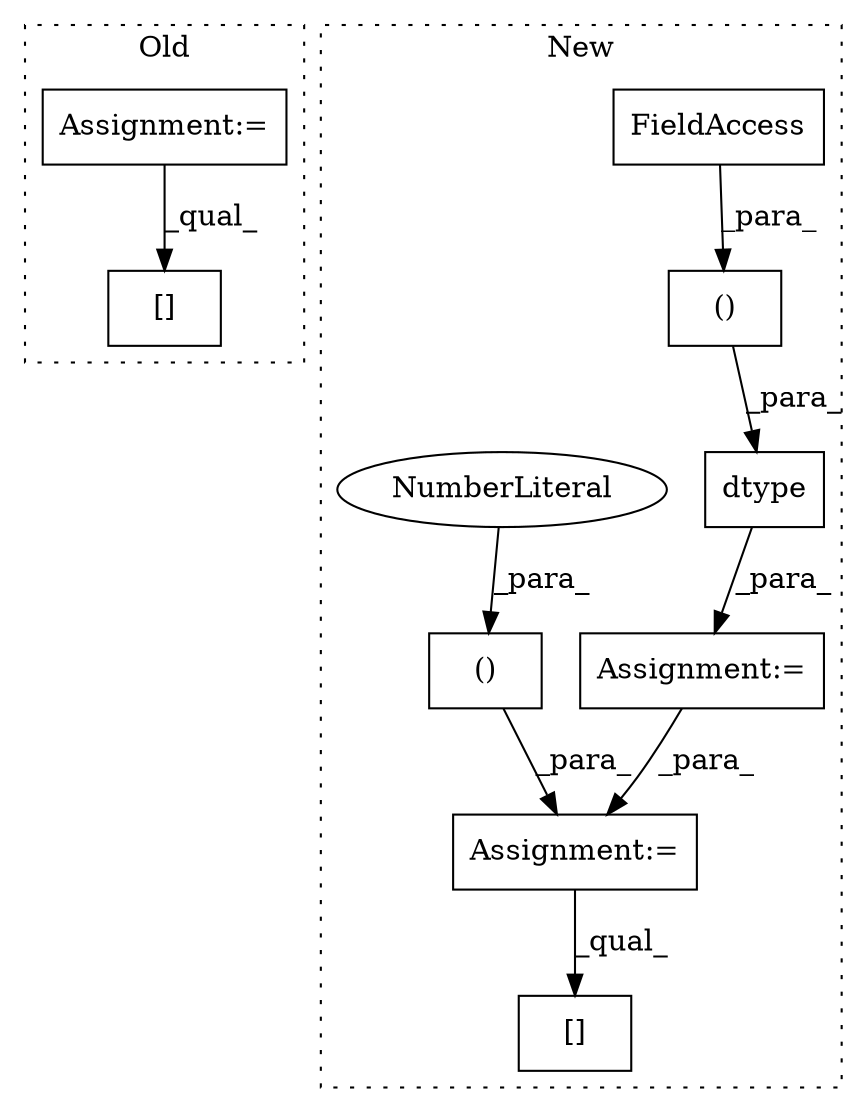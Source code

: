 digraph G {
subgraph cluster0 {
1 [label="[]" a="2" s="1123,1133" l="8,1" shape="box"];
10 [label="Assignment:=" a="7" s="855,944" l="53,2" shape="box"];
label = "Old";
style="dotted";
}
subgraph cluster1 {
2 [label="dtype" a="32" s="1042,1074" l="6,1" shape="box"];
3 [label="Assignment:=" a="7" s="1035" l="1" shape="box"];
4 [label="Assignment:=" a="7" s="1091" l="1" shape="box"];
5 [label="()" a="106" s="880" l="34" shape="box"];
6 [label="FieldAccess" a="22" s="903" l="11" shape="box"];
7 [label="()" a="106" s="1108" l="25" shape="box"];
8 [label="[]" a="2" s="1299,1311" l="11,1" shape="box"];
9 [label="NumberLiteral" a="34" s="1132" l="1" shape="ellipse"];
label = "New";
style="dotted";
}
2 -> 3 [label="_para_"];
3 -> 4 [label="_para_"];
4 -> 8 [label="_qual_"];
5 -> 2 [label="_para_"];
6 -> 5 [label="_para_"];
7 -> 4 [label="_para_"];
9 -> 7 [label="_para_"];
10 -> 1 [label="_qual_"];
}